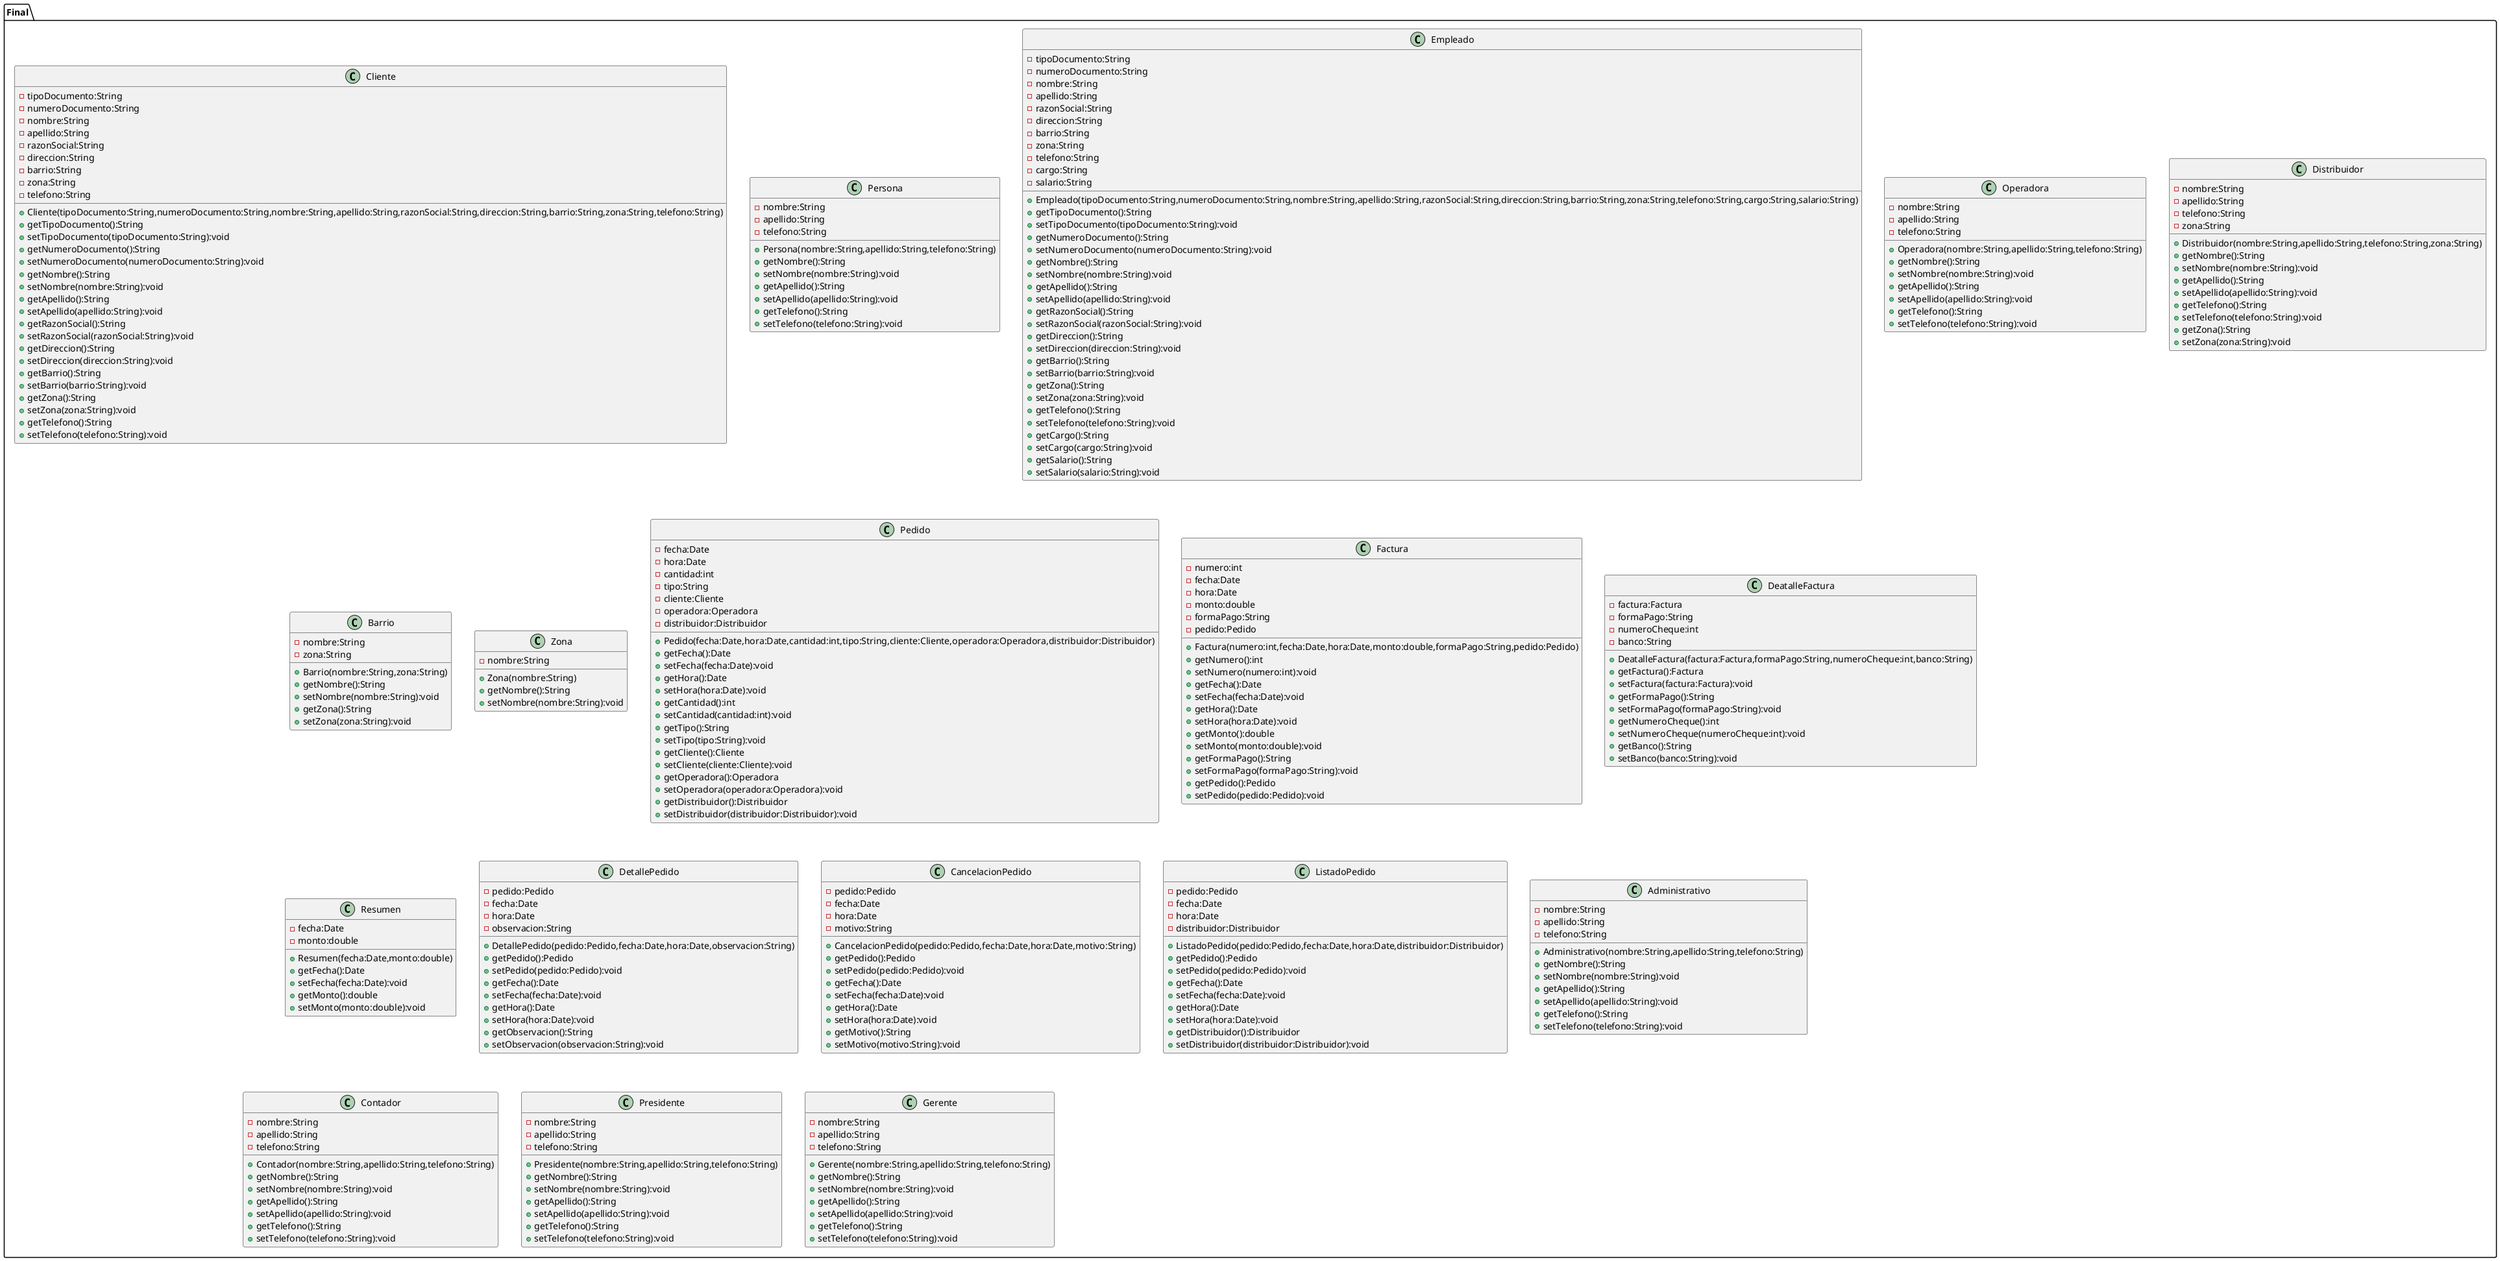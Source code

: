 /' La empresa Super Gas SA es una empresa familiar que se dedica al fraccionamiento y
venta de gas envasado y a granel.
La empresa cuenta con distribuidores organizados por zonas cubriendo todos los
barrios de la ciudad de Córdoba, los cuales se encargan de efectuar el traslado del gas a
donde lo pidió el cliente. Por otra parte, se ofrece a los clientes un servicio de atención
telefónica las 24hs. del día para poder atender los pedidos correspondientes.
El procedimiento para la venta y distribución del gas es el siguiente:
Cuando el cliente llama por teléfono, es atendido por una operadora quien le solicita
sus datos personales y el o los productos necesarios, es decir la cantidad de garrafas de gas
que desea (ya sea de 10, 15 , 30 o 45 Kg.) o a granel (m3). En ese momento se verifica si
quien llama es cliente de la empresa, si no lo es, se procede a registrarlo como nuevo cliente
(considerando los siguientes datos: tipo y numero de documento, nombre, apellido, razón
social, dirección, barrio, zona y teléfono). Luego la operadora le informa al cliente el precio
de cada producto, el monto total del pedido, el día y la hora aproximada en el que el
distribuidor le entregará el pedido en su domicilio. Para estimar la fecha de entrega se debe
considerar los pedidos efectuados con anterioridad y pendientes de entrega, la zona que
corresponda y el distribuidor asignado a dicha zona. Cabe aclarar que un distribuidor puede
efectuar una cantidad determinada de entregas en forma diaria. Si el cliente está de
acuerdo se registra el pedido.
Todas las mañanas, a primera hora del día la operadora genera un listado de los
pedidos pendientes de entrega para cada distribuidor asignado a una determinada zona, y
se lo entrega para que proceda al reparto correspondiente. Además se genera la factura a
fin de que el distribuidor pueda cobrarle al cliente. Los distribuidores se dirigen al domicilio
indicado y entregan el pedido, realizando la cobranza (que puede ser de contado, con
cheque o por cualquier medio de pago electrónico) y entregando la factura como
comprobante de pago. En ese momento el distribuidor hace firmar al cliente en el listado
para luego poder realizar la rendición correspondiente. Al finalizar el día el distribuidor se
dirige a la empresa y rinde el trabajo realizado entregando el dinero y/o los cheques
recibidos en concepto de pago, el listado con los pedidos entregados y la correspondiente
firma del cliente, indicando aquellos pedidos que no fueron entregados. El encargado
administrativo procede a registrar fecha y hora de entrega de cada pedido, forma de pago,
datos del cheque y el banco en el caso que corresponda, y cualquier observación de ser necesario, y sigue dejando como pendiente aquellos pedidos que no fueron entregados, de
manera tal que sea considerado en el listado de reparto del día siguiente.
Al final de cada día el encargado administrativo confecciona un resumen con los
ingresos percibidos dirigido al contador de la empresa, para su correspondiente
procesamiento.
Puede ocurrir que el cliente desee cancelar el pedido, frente a esta situación, es
atendido por la operadora quien procede a registrar la cancelación del mismo y el motivo
respectivo, y si el pedido ya está considerado en el reparto de ese día, se comunica por
radio con el distribuidor para avisarle que dicho pedido no debe ser entregado, y se registra
en la factura correspondiente que está anulada.
En forma mensual, el presidente de la Empresa informa los nuevos precios del
producto, si es hubo alguna modificación, de manera de mantener actualizados los mismos.
Además, el presidente necesita información estadística de ventas por periodo (invierno,
verano, etc.). Esta información no está siendo brindada actualmente y el presidente desea
que se realice un sistema informático que contemple el procedimiento de venta y
distribución de gas y que le brinde la información que el necesita para su correspondiente
análisis.
Consideraciones: un distribuidor tiene asignada una sola zona. Una zona está
conformada por uno o más barrios. Un barrio se encuentra dentro de una única zona. El
domicilio de entregada del pedido es el domicilio del cliente. Cada factura puede ser pagada
con una o más formas de pago. '/
@startuml

package Final{
	class Cliente{
		-tipoDocumento:String
		-numeroDocumento:String
		-nombre:String
		-apellido:String
		-razonSocial:String
		-direccion:String
		-barrio:String
		-zona:String
		-telefono:String
		+Cliente(tipoDocumento:String,numeroDocumento:String,nombre:String,apellido:String,razonSocial:String,direccion:String,barrio:String,zona:String,telefono:String)
		+getTipoDocumento():String
		+setTipoDocumento(tipoDocumento:String):void
		+getNumeroDocumento():String
		+setNumeroDocumento(numeroDocumento:String):void
		+getNombre():String
		+setNombre(nombre:String):void
		+getApellido():String
		+setApellido(apellido:String):void
		+getRazonSocial():String
		+setRazonSocial(razonSocial:String):void
		+getDireccion():String
		+setDireccion(direccion:String):void
		+getBarrio():String
		+setBarrio(barrio:String):void
		+getZona():String
		+setZona(zona:String):void
		+getTelefono():String
		+setTelefono(telefono:String):void
	}

	class Persona{
		-nombre:String
		-apellido:String
		-telefono:String
		+Persona(nombre:String,apellido:String,telefono:String)
		+getNombre():String
		+setNombre(nombre:String):void
		+getApellido():String
		+setApellido(apellido:String):void
		+getTelefono():String
		+setTelefono(telefono:String):void
	}

	class Empleado{
		-tipoDocumento:String
		-numeroDocumento:String
		-nombre:String
		-apellido:String
		-razonSocial:String
		-direccion:String
		-barrio:String
		-zona:String
		-telefono:String
		-cargo:String
		-salario:String
		+Empleado(tipoDocumento:String,numeroDocumento:String,nombre:String,apellido:String,razonSocial:String,direccion:String,barrio:String,zona:String,telefono:String,cargo:String,salario:String)
		+getTipoDocumento():String
		+setTipoDocumento(tipoDocumento:String):void
		+getNumeroDocumento():String
		+setNumeroDocumento(numeroDocumento:String):void
		+getNombre():String
		+setNombre(nombre:String):void
		+getApellido():String
		+setApellido(apellido:String):void
		+getRazonSocial():String
		+setRazonSocial(razonSocial:String):void
		+getDireccion():String
		+setDireccion(direccion:String):void
		+getBarrio():String
		+setBarrio(barrio:String):void
		+getZona():String
		+setZona(zona:String):void
		+getTelefono():String
		+setTelefono(telefono:String):void
		+getCargo():String
		+setCargo(cargo:String):void
		+getSalario():String
		+setSalario(salario:String):void
	}

	class Operadora{
		-nombre:String
		-apellido:String
		-telefono:String
		+Operadora(nombre:String,apellido:String,telefono:String)
		+getNombre():String
		+setNombre(nombre:String):void
		+getApellido():String
		+setApellido(apellido:String):void
		+getTelefono():String
		+setTelefono(telefono:String):void
	}

	class Distribuidor{
		-nombre:String
		-apellido:String
		-telefono:String
		-zona:String
		+Distribuidor(nombre:String,apellido:String,telefono:String,zona:String)
		+getNombre():String
		+setNombre(nombre:String):void
		+getApellido():String
		+setApellido(apellido:String):void
		+getTelefono():String
		+setTelefono(telefono:String):void
		+getZona():String
		+setZona(zona:String):void
	}

	class Barrio{
		-nombre:String
		-zona:String
		+Barrio(nombre:String,zona:String)
		+getNombre():String
		+setNombre(nombre:String):void
		+getZona():String
		+setZona(zona:String):void
	}

	class Zona{
		-nombre:String
		+Zona(nombre:String)
		+getNombre():String
		+setNombre(nombre:String):void
	}

	class Pedido{
		-fecha:Date
		-hora:Date
		-cantidad:int
		-tipo:String
		-cliente:Cliente
		-operadora:Operadora
		-distribuidor:Distribuidor
		+Pedido(fecha:Date,hora:Date,cantidad:int,tipo:String,cliente:Cliente,operadora:Operadora,distribuidor:Distribuidor)
		+getFecha():Date
		+setFecha(fecha:Date):void
		+getHora():Date
		+setHora(hora:Date):void
		+getCantidad():int
		+setCantidad(cantidad:int):void
		+getTipo():String
		+setTipo(tipo:String):void
		+getCliente():Cliente
		+setCliente(cliente:Cliente):void
		+getOperadora():Operadora
		+setOperadora(operadora:Operadora):void
		+getDistribuidor():Distribuidor
		+setDistribuidor(distribuidor:Distribuidor):void
	}

	class Factura{
		-numero:int
		-fecha:Date
		-hora:Date
		-monto:double
		-formaPago:String
		-pedido:Pedido
		+Factura(numero:int,fecha:Date,hora:Date,monto:double,formaPago:String,pedido:Pedido)
		+getNumero():int
		+setNumero(numero:int):void
		+getFecha():Date
		+setFecha(fecha:Date):void
		+getHora():Date
		+setHora(hora:Date):void
		+getMonto():double
		+setMonto(monto:double):void
		+getFormaPago():String
		+setFormaPago(formaPago:String):void
		+getPedido():Pedido
		+setPedido(pedido:Pedido):void
	}
	class DeatalleFactura{
		-factura:Factura
		-formaPago:String
		-numeroCheque:int
		-banco:String
		+DeatalleFactura(factura:Factura,formaPago:String,numeroCheque:int,banco:String)
		+getFactura():Factura
		+setFactura(factura:Factura):void
		+getFormaPago():String
		+setFormaPago(formaPago:String):void
		+getNumeroCheque():int
		+setNumeroCheque(numeroCheque:int):void
		+getBanco():String
		+setBanco(banco:String):void
	}

	class Resumen{
		-fecha:Date
		-monto:double
		+Resumen(fecha:Date,monto:double)
		+getFecha():Date
		+setFecha(fecha:Date):void
		+getMonto():double
		+setMonto(monto:double):void
	}

	class DetallePedido{
		-pedido:Pedido
		-fecha:Date
		-hora:Date
		-observacion:String
		+DetallePedido(pedido:Pedido,fecha:Date,hora:Date,observacion:String)
		+getPedido():Pedido
		+setPedido(pedido:Pedido):void
		+getFecha():Date
		+setFecha(fecha:Date):void
		+getHora():Date
		+setHora(hora:Date):void
		+getObservacion():String
		+setObservacion(observacion:String):void
	}

	class CancelacionPedido{
		-pedido:Pedido
		-fecha:Date
		-hora:Date
		-motivo:String
		+CancelacionPedido(pedido:Pedido,fecha:Date,hora:Date,motivo:String)
		+getPedido():Pedido
		+setPedido(pedido:Pedido):void
		+getFecha():Date
		+setFecha(fecha:Date):void
		+getHora():Date
		+setHora(hora:Date):void
		+getMotivo():String
		+setMotivo(motivo:String):void
	}

	class ListadoPedido{
		-pedido:Pedido
		-fecha:Date
		-hora:Date
		-distribuidor:Distribuidor
		+ListadoPedido(pedido:Pedido,fecha:Date,hora:Date,distribuidor:Distribuidor)
		+getPedido():Pedido
		+setPedido(pedido:Pedido):void
		+getFecha():Date
		+setFecha(fecha:Date):void
		+getHora():Date
		+setHora(hora:Date):void
		+getDistribuidor():Distribuidor
		+setDistribuidor(distribuidor:Distribuidor):void
	}

	class Administrativo{
		-nombre:String
		-apellido:String
		-telefono:String
		+Administrativo(nombre:String,apellido:String,telefono:String)
		+getNombre():String
		+setNombre(nombre:String):void
		+getApellido():String
		+setApellido(apellido:String):void
		+getTelefono():String
		+setTelefono(telefono:String):void
	}


	class Contador{
		-nombre:String
		-apellido:String
		-telefono:String
		+Contador(nombre:String,apellido:String,telefono:String)
		+getNombre():String
		+setNombre(nombre:String):void
		+getApellido():String
		+setApellido(apellido:String):void
		+getTelefono():String
		+setTelefono(telefono:String):void
	}

	class Presidente{
		-nombre:String
		-apellido:String
		-telefono:String
		+Presidente(nombre:String,apellido:String,telefono:String)
		+getNombre():String
		+setNombre(nombre:String):void
		+getApellido():String
		+setApellido(apellido:String):void
		+getTelefono():String
		+setTelefono(telefono:String):void
	}


	class Gerente{
		-nombre:String
		-apellido:String
		-telefono:String
		+Gerente(nombre:String,apellido:String,telefono:String)
		+getNombre():String
		+setNombre(nombre:String):void
		+getApellido():String
		+setApellido(apellido:String):void
		+getTelefono():String
		+setTelefono(telefono:String):void
	}
}
@enduml